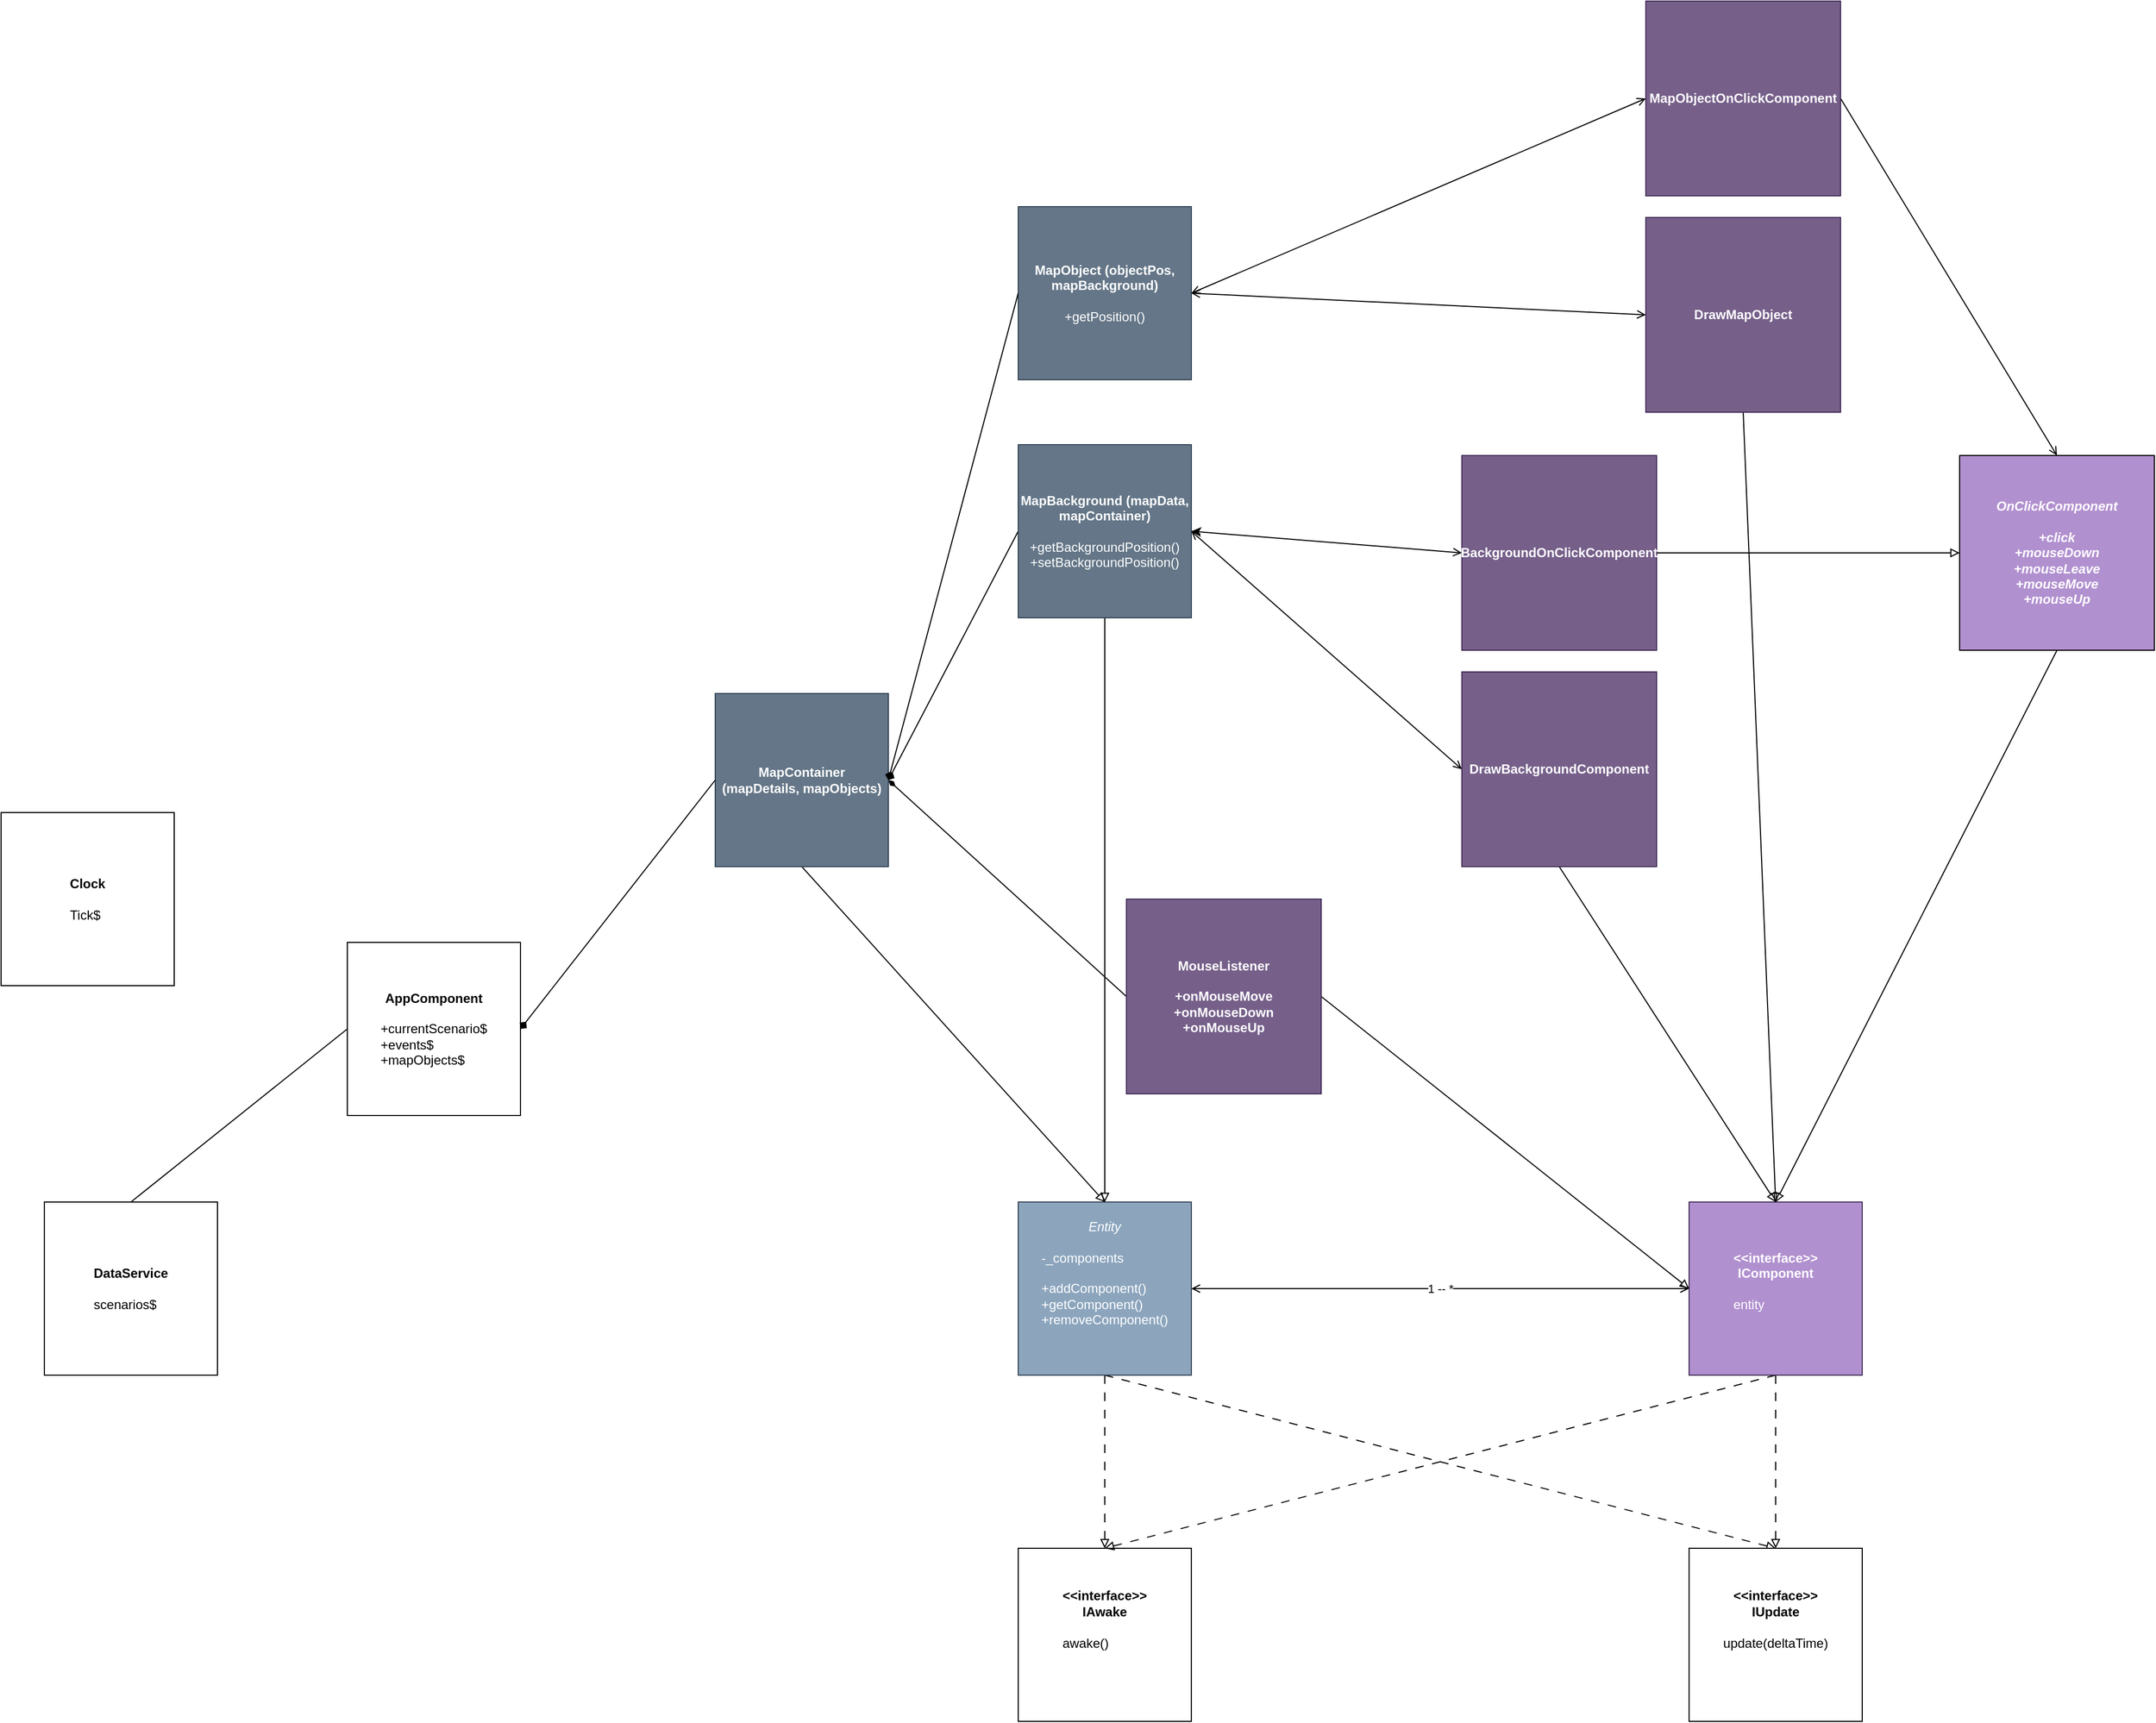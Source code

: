 <mxfile>
    <diagram id="VgLAo6fLAIfAVf-dxMtZ" name="Page-1">
        <mxGraphModel dx="2412" dy="1820" grid="1" gridSize="10" guides="1" tooltips="1" connect="1" arrows="1" fold="1" page="1" pageScale="1" pageWidth="850" pageHeight="1100" math="0" shadow="0">
            <root>
                <mxCell id="0"/>
                <mxCell id="1" parent="0"/>
                <mxCell id="34" style="edgeStyle=none;html=1;endArrow=block;endFill=0;entryX=0.5;entryY=0;entryDx=0;entryDy=0;exitX=0.5;exitY=1;exitDx=0;exitDy=0;" parent="1" source="30" target="10" edge="1">
                    <mxGeometry relative="1" as="geometry">
                        <mxPoint x="890" y="-330" as="sourcePoint"/>
                        <mxPoint x="1010" y="110" as="targetPoint"/>
                    </mxGeometry>
                </mxCell>
                <mxCell id="7" style="edgeStyle=none;html=1;entryX=0.5;entryY=0;entryDx=0;entryDy=0;dashed=1;dashPattern=8 8;endArrow=block;endFill=0;exitX=0.5;exitY=1;exitDx=0;exitDy=0;" parent="1" source="2" target="5" edge="1">
                    <mxGeometry relative="1" as="geometry"/>
                </mxCell>
                <mxCell id="9" style="edgeStyle=none;html=1;entryX=0.5;entryY=0;entryDx=0;entryDy=0;dashed=1;dashPattern=8 8;endArrow=block;endFill=0;exitX=0.5;exitY=1;exitDx=0;exitDy=0;" parent="1" source="2" target="4" edge="1">
                    <mxGeometry relative="1" as="geometry"/>
                </mxCell>
                <mxCell id="13" value="1 -- *" style="edgeStyle=none;html=1;entryX=0;entryY=0.5;entryDx=0;entryDy=0;endArrow=open;endFill=0;startArrow=open;startFill=0;" parent="1" source="2" target="10" edge="1">
                    <mxGeometry relative="1" as="geometry"/>
                </mxCell>
                <mxCell id="2" value="&lt;i&gt;Entity&lt;br&gt;&lt;/i&gt;&lt;div style=&quot;text-align: left;&quot;&gt;&lt;br&gt;&lt;/div&gt;&lt;div style=&quot;text-align: left;&quot;&gt;-_components&lt;/div&gt;&lt;div style=&quot;text-align: left;&quot;&gt;&lt;br&gt;&lt;/div&gt;&lt;div style=&quot;text-align: left;&quot;&gt;+addComponent()&lt;/div&gt;&lt;div style=&quot;text-align: left;&quot;&gt;+getComponent()&lt;/div&gt;&lt;div style=&quot;text-align: left;&quot;&gt;+removeComponent()&lt;/div&gt;&lt;div style=&quot;font-style: italic; text-align: left;&quot;&gt;&lt;br&gt;&lt;/div&gt;&lt;div style=&quot;font-style: italic; text-align: left;&quot;&gt;&lt;br&gt;&lt;/div&gt;" style="whiteSpace=wrap;html=1;aspect=fixed;fillColor=#8CA5BD;fontColor=#ffffff;strokeColor=#314354;" parent="1" vertex="1">
                    <mxGeometry x="540" y="160" width="160" height="160" as="geometry"/>
                </mxCell>
                <mxCell id="4" value="&lt;b&gt;&amp;lt;&amp;lt;interface&amp;gt;&amp;gt;&lt;br&gt;IAwake&lt;/b&gt;&lt;br&gt;&lt;br&gt;&lt;div style=&quot;text-align: left;&quot;&gt;awake()&lt;/div&gt;&lt;div style=&quot;font-style: italic; text-align: left;&quot;&gt;&lt;br&gt;&lt;/div&gt;&lt;div style=&quot;font-style: italic; text-align: left;&quot;&gt;&lt;br&gt;&lt;/div&gt;" style="whiteSpace=wrap;html=1;aspect=fixed;" parent="1" vertex="1">
                    <mxGeometry x="540" y="480" width="160" height="160" as="geometry"/>
                </mxCell>
                <mxCell id="5" value="&lt;b&gt;&amp;lt;&amp;lt;interface&amp;gt;&amp;gt;&lt;br&gt;IUpdate&lt;/b&gt;&lt;br&gt;&lt;br&gt;&lt;div style=&quot;text-align: left;&quot;&gt;update(deltaTime)&lt;/div&gt;&lt;div style=&quot;font-style: italic; text-align: left;&quot;&gt;&lt;br&gt;&lt;/div&gt;&lt;div style=&quot;font-style: italic; text-align: left;&quot;&gt;&lt;br&gt;&lt;/div&gt;" style="whiteSpace=wrap;html=1;aspect=fixed;" parent="1" vertex="1">
                    <mxGeometry x="1160" y="480" width="160" height="160" as="geometry"/>
                </mxCell>
                <mxCell id="11" style="edgeStyle=none;html=1;entryX=0.5;entryY=0;entryDx=0;entryDy=0;dashed=1;dashPattern=8 8;endArrow=block;endFill=0;" parent="1" source="10" target="5" edge="1">
                    <mxGeometry relative="1" as="geometry"/>
                </mxCell>
                <mxCell id="12" style="edgeStyle=none;html=1;entryX=0.5;entryY=0;entryDx=0;entryDy=0;dashed=1;dashPattern=8 8;endArrow=block;endFill=0;exitX=0.5;exitY=1;exitDx=0;exitDy=0;" parent="1" source="10" target="4" edge="1">
                    <mxGeometry relative="1" as="geometry"/>
                </mxCell>
                <mxCell id="10" value="&lt;b&gt;&amp;lt;&amp;lt;interface&amp;gt;&amp;gt;&lt;br&gt;IComponent&lt;/b&gt;&lt;br&gt;&lt;div style=&quot;text-align: left;&quot;&gt;&lt;br&gt;&lt;/div&gt;&lt;div style=&quot;text-align: left;&quot;&gt;entity&lt;/div&gt;&lt;div style=&quot;font-style: italic; text-align: left;&quot;&gt;&lt;br&gt;&lt;/div&gt;" style="whiteSpace=wrap;html=1;aspect=fixed;fillColor=#B190CF;fontColor=#ffffff;strokeColor=#432D57;" parent="1" vertex="1">
                    <mxGeometry x="1160" y="160" width="160" height="160" as="geometry"/>
                </mxCell>
                <mxCell id="20" style="edgeStyle=none;html=1;entryX=0.5;entryY=0;entryDx=0;entryDy=0;exitX=0;exitY=0.5;exitDx=0;exitDy=0;endArrow=none;endFill=0;" parent="1" source="14" target="19" edge="1">
                    <mxGeometry relative="1" as="geometry"/>
                </mxCell>
                <mxCell id="14" value="&lt;b style=&quot;&quot;&gt;AppComponent&lt;br&gt;&lt;/b&gt;&lt;div style=&quot;text-align: left;&quot;&gt;&lt;br&gt;&lt;/div&gt;&lt;div style=&quot;text-align: left;&quot;&gt;+currentScenario$&lt;/div&gt;&lt;div style=&quot;text-align: left;&quot;&gt;+events$&lt;/div&gt;&lt;div style=&quot;text-align: left;&quot;&gt;+mapObjects$&lt;/div&gt;" style="whiteSpace=wrap;html=1;aspect=fixed;" parent="1" vertex="1">
                    <mxGeometry x="-80" y="-80" width="160" height="160" as="geometry"/>
                </mxCell>
                <mxCell id="16" style="edgeStyle=none;html=1;entryX=0.5;entryY=0;entryDx=0;entryDy=0;endArrow=block;endFill=0;exitX=0.5;exitY=1;exitDx=0;exitDy=0;" parent="1" source="15" target="2" edge="1">
                    <mxGeometry relative="1" as="geometry"/>
                </mxCell>
                <mxCell id="23" style="edgeStyle=none;html=1;entryX=0;entryY=0.5;entryDx=0;entryDy=0;endArrow=none;endFill=0;exitX=1;exitY=0.5;exitDx=0;exitDy=0;startArrow=diamond;startFill=1;" parent="1" source="15" target="21" edge="1">
                    <mxGeometry relative="1" as="geometry"/>
                </mxCell>
                <mxCell id="40" style="edgeStyle=none;html=1;entryX=0;entryY=0.5;entryDx=0;entryDy=0;endArrow=none;endFill=0;startArrow=diamondThin;startFill=1;exitX=1;exitY=0.5;exitDx=0;exitDy=0;" parent="1" source="15" target="38" edge="1">
                    <mxGeometry relative="1" as="geometry"/>
                </mxCell>
                <mxCell id="15" value="&lt;b&gt;MapContainer &lt;br&gt;(mapDetails, mapObjects)&lt;/b&gt;" style="whiteSpace=wrap;html=1;aspect=fixed;fillColor=#647687;fontColor=#ffffff;strokeColor=#314354;" parent="1" vertex="1">
                    <mxGeometry x="260" y="-310" width="160" height="160" as="geometry"/>
                </mxCell>
                <mxCell id="18" value="&lt;b&gt;Clock&lt;/b&gt;&lt;br&gt;&lt;br&gt;&lt;div style=&quot;text-align: left;&quot;&gt;Tick$&lt;/div&gt;" style="whiteSpace=wrap;html=1;aspect=fixed;" parent="1" vertex="1">
                    <mxGeometry x="-400" y="-200" width="160" height="160" as="geometry"/>
                </mxCell>
                <mxCell id="19" value="&lt;b&gt;DataService&lt;br&gt;&lt;/b&gt;&lt;br&gt;&lt;div style=&quot;text-align: left;&quot;&gt;scenarios$&lt;/div&gt;" style="whiteSpace=wrap;html=1;aspect=fixed;" parent="1" vertex="1">
                    <mxGeometry x="-360" y="160" width="160" height="160" as="geometry"/>
                </mxCell>
                <mxCell id="22" style="edgeStyle=none;html=1;entryX=0.5;entryY=0;entryDx=0;entryDy=0;exitX=0.5;exitY=1;exitDx=0;exitDy=0;endArrow=block;endFill=0;" parent="1" source="21" target="2" edge="1">
                    <mxGeometry relative="1" as="geometry"/>
                </mxCell>
                <mxCell id="26" style="edgeStyle=none;html=1;exitX=1;exitY=0.5;exitDx=0;exitDy=0;entryX=0;entryY=0.5;entryDx=0;entryDy=0;startArrow=open;startFill=0;endArrow=open;endFill=0;" parent="1" source="21" target="25" edge="1">
                    <mxGeometry relative="1" as="geometry"/>
                </mxCell>
                <mxCell id="21" value="&lt;b&gt;MapBackground (mapData, mapContainer)&lt;br&gt;&lt;/b&gt;&lt;br&gt;+getBackgroundPosition()&lt;br&gt;+setBackgroundPosition()" style="whiteSpace=wrap;html=1;aspect=fixed;fillColor=#647687;fontColor=#ffffff;strokeColor=#314354;" parent="1" vertex="1">
                    <mxGeometry x="540" y="-540" width="160" height="160" as="geometry"/>
                </mxCell>
                <mxCell id="24" style="edgeStyle=none;html=1;entryX=0;entryY=0.5;entryDx=0;entryDy=0;endArrow=none;endFill=0;exitX=1;exitY=0.5;exitDx=0;exitDy=0;startArrow=diamond;startFill=1;" parent="1" source="14" target="15" edge="1">
                    <mxGeometry relative="1" as="geometry">
                        <mxPoint x="120" y="-20" as="sourcePoint"/>
                        <mxPoint x="200" y="-100" as="targetPoint"/>
                    </mxGeometry>
                </mxCell>
                <mxCell id="27" style="edgeStyle=none;html=1;entryX=0.5;entryY=0;entryDx=0;entryDy=0;exitX=0.5;exitY=1;exitDx=0;exitDy=0;endArrow=block;endFill=0;" parent="1" source="25" target="10" edge="1">
                    <mxGeometry relative="1" as="geometry">
                        <mxPoint x="790" y="-100" as="sourcePoint"/>
                        <mxPoint x="550" y="180" as="targetPoint"/>
                    </mxGeometry>
                </mxCell>
                <mxCell id="42" style="edgeStyle=none;html=1;entryX=0;entryY=0.5;entryDx=0;entryDy=0;exitX=1;exitY=0.5;exitDx=0;exitDy=0;startArrow=open;startFill=0;endArrow=open;endFill=0;" parent="1" source="28" target="41" edge="1">
                    <mxGeometry relative="1" as="geometry"/>
                </mxCell>
                <mxCell id="28" value="&lt;b&gt;MapObject (objectPos, mapBackground)&lt;/b&gt;&lt;br&gt;&lt;br&gt;+getPosition()" style="whiteSpace=wrap;html=1;aspect=fixed;fillColor=#647687;fontColor=#ffffff;strokeColor=#314354;" parent="1" vertex="1">
                    <mxGeometry x="540" y="-760" width="160" height="160" as="geometry"/>
                </mxCell>
                <mxCell id="29" style="edgeStyle=none;html=1;entryX=0;entryY=0.5;entryDx=0;entryDy=0;endArrow=none;endFill=0;exitX=1;exitY=0.5;exitDx=0;exitDy=0;startArrow=diamond;startFill=1;" parent="1" source="15" target="28" edge="1">
                    <mxGeometry relative="1" as="geometry">
                        <mxPoint x="380.0" y="-290" as="sourcePoint"/>
                        <mxPoint x="460.0" y="-370" as="targetPoint"/>
                    </mxGeometry>
                </mxCell>
                <mxCell id="30" value="&lt;b&gt;DrawMapObject&lt;br&gt;&lt;/b&gt;" style="whiteSpace=wrap;html=1;aspect=fixed;fillColor=#76608a;strokeColor=#432D57;fontColor=#ffffff;" parent="1" vertex="1">
                    <mxGeometry x="1120" y="-750" width="180" height="180" as="geometry"/>
                </mxCell>
                <mxCell id="31" style="edgeStyle=none;html=1;startArrow=open;startFill=0;endArrow=open;endFill=0;exitX=1;exitY=0.5;exitDx=0;exitDy=0;entryX=0;entryY=0.5;entryDx=0;entryDy=0;" parent="1" source="28" target="30" edge="1">
                    <mxGeometry relative="1" as="geometry">
                        <mxPoint x="700" y="-560" as="sourcePoint"/>
                        <mxPoint x="780" y="-560" as="targetPoint"/>
                    </mxGeometry>
                </mxCell>
                <mxCell id="33" style="edgeStyle=none;html=1;entryX=1;entryY=0.5;entryDx=0;entryDy=0;exitX=0;exitY=0.5;exitDx=0;exitDy=0;startArrow=open;startFill=0;" parent="1" source="32" target="21" edge="1">
                    <mxGeometry relative="1" as="geometry">
                        <mxPoint x="1000" y="-220" as="sourcePoint"/>
                    </mxGeometry>
                </mxCell>
                <mxCell id="36" style="edgeStyle=none;html=1;entryX=0;entryY=0.5;entryDx=0;entryDy=0;startArrow=none;startFill=0;endArrow=block;endFill=0;" parent="1" source="32" target="35" edge="1">
                    <mxGeometry relative="1" as="geometry"/>
                </mxCell>
                <mxCell id="32" value="&lt;b&gt;BackgroundOnClickComponent&lt;/b&gt;" style="whiteSpace=wrap;html=1;aspect=fixed;fillColor=#76608a;fontColor=#ffffff;strokeColor=#432D57;" parent="1" vertex="1">
                    <mxGeometry x="950" y="-530" width="180" height="180" as="geometry"/>
                </mxCell>
                <mxCell id="25" value="&lt;b&gt;DrawBackgroundComponent&lt;/b&gt;" style="whiteSpace=wrap;html=1;aspect=fixed;fillColor=#76608a;fontColor=#ffffff;strokeColor=#432D57;" parent="1" vertex="1">
                    <mxGeometry x="950" y="-330" width="180" height="180" as="geometry"/>
                </mxCell>
                <mxCell id="37" style="edgeStyle=none;html=1;entryX=0.5;entryY=0;entryDx=0;entryDy=0;startArrow=none;startFill=0;endArrow=block;endFill=0;exitX=0.5;exitY=1;exitDx=0;exitDy=0;" parent="1" source="35" target="10" edge="1">
                    <mxGeometry relative="1" as="geometry"/>
                </mxCell>
                <mxCell id="35" value="&lt;i style=&quot;&quot;&gt;&lt;b&gt;OnClickComponent&lt;br&gt;&lt;br&gt;+click&lt;br&gt;+mouseDown&lt;br&gt;+mouseLeave&lt;br&gt;+mouseMove&lt;br&gt;+mouseUp&lt;br&gt;&lt;/b&gt;&lt;/i&gt;" style="whiteSpace=wrap;html=1;aspect=fixed;fillColor=#B190CF;fontColor=#ffffff;strokeColor=default;fillStyle=auto;" parent="1" vertex="1">
                    <mxGeometry x="1410" y="-530" width="180" height="180" as="geometry"/>
                </mxCell>
                <mxCell id="39" style="edgeStyle=none;html=1;exitX=1;exitY=0.5;exitDx=0;exitDy=0;endArrow=block;endFill=0;entryX=0;entryY=0.5;entryDx=0;entryDy=0;" parent="1" source="38" target="10" edge="1">
                    <mxGeometry relative="1" as="geometry">
                        <mxPoint x="1090" y="160" as="targetPoint"/>
                    </mxGeometry>
                </mxCell>
                <mxCell id="38" value="&lt;b style=&quot;&quot;&gt;MouseListener&lt;br&gt;&lt;br&gt;+onMouseMove&lt;br&gt;+onMouseDown&lt;br&gt;+onMouseUp&lt;br&gt;&lt;/b&gt;" style="whiteSpace=wrap;html=1;aspect=fixed;fillColor=#76608a;fontColor=#ffffff;strokeColor=#432D57;" parent="1" vertex="1">
                    <mxGeometry x="640" y="-120" width="180" height="180" as="geometry"/>
                </mxCell>
                <mxCell id="43" style="edgeStyle=none;html=1;entryX=0.5;entryY=0;entryDx=0;entryDy=0;startArrow=none;startFill=0;endArrow=open;endFill=0;exitX=1;exitY=0.5;exitDx=0;exitDy=0;" parent="1" source="41" target="35" edge="1">
                    <mxGeometry relative="1" as="geometry"/>
                </mxCell>
                <mxCell id="41" value="&lt;b&gt;MapObjectOnClickComponent&lt;/b&gt;" style="whiteSpace=wrap;html=1;aspect=fixed;fillColor=#76608a;fontColor=#ffffff;strokeColor=#432D57;" parent="1" vertex="1">
                    <mxGeometry x="1120" y="-950" width="180" height="180" as="geometry"/>
                </mxCell>
            </root>
        </mxGraphModel>
    </diagram>
</mxfile>